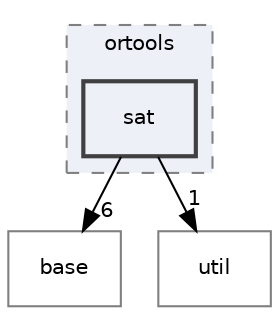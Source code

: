 digraph "sat"
{
 // LATEX_PDF_SIZE
  edge [fontname="Helvetica",fontsize="10",labelfontname="Helvetica",labelfontsize="10"];
  node [fontname="Helvetica",fontsize="10",shape=record];
  compound=true
  subgraph clusterdir_dd9e6105f85b4b8d1432afc92516bdf4 {
    graph [ bgcolor="#edf0f7", pencolor="grey50", style="filled,dashed,", label="ortools", fontname="Helvetica", fontsize="10", URL="dir_dd9e6105f85b4b8d1432afc92516bdf4.html"]
  dir_c5b0fe70900e54a4a94ebb062342b0c6 [shape=box, label="sat", style="filled,bold,", fillcolor="#edf0f7", color="grey25", URL="dir_c5b0fe70900e54a4a94ebb062342b0c6.html"];
  }
  dir_8f9dc966244f4c6e9b2fa0dee1e4ef1a [shape=box, label="base", style="", fillcolor="#edf0f7", color="grey50", URL="dir_8f9dc966244f4c6e9b2fa0dee1e4ef1a.html"];
  dir_a3328a0ea67a2aaa160c2783ffbaa5dc [shape=box, label="util", style="", fillcolor="#edf0f7", color="grey50", URL="dir_a3328a0ea67a2aaa160c2783ffbaa5dc.html"];
  dir_c5b0fe70900e54a4a94ebb062342b0c6->dir_8f9dc966244f4c6e9b2fa0dee1e4ef1a [headlabel="6", labeldistance=1.5 headhref="dir_000033_000002.html"];
  dir_c5b0fe70900e54a4a94ebb062342b0c6->dir_a3328a0ea67a2aaa160c2783ffbaa5dc [headlabel="1", labeldistance=1.5 headhref="dir_000033_000040.html"];
}
